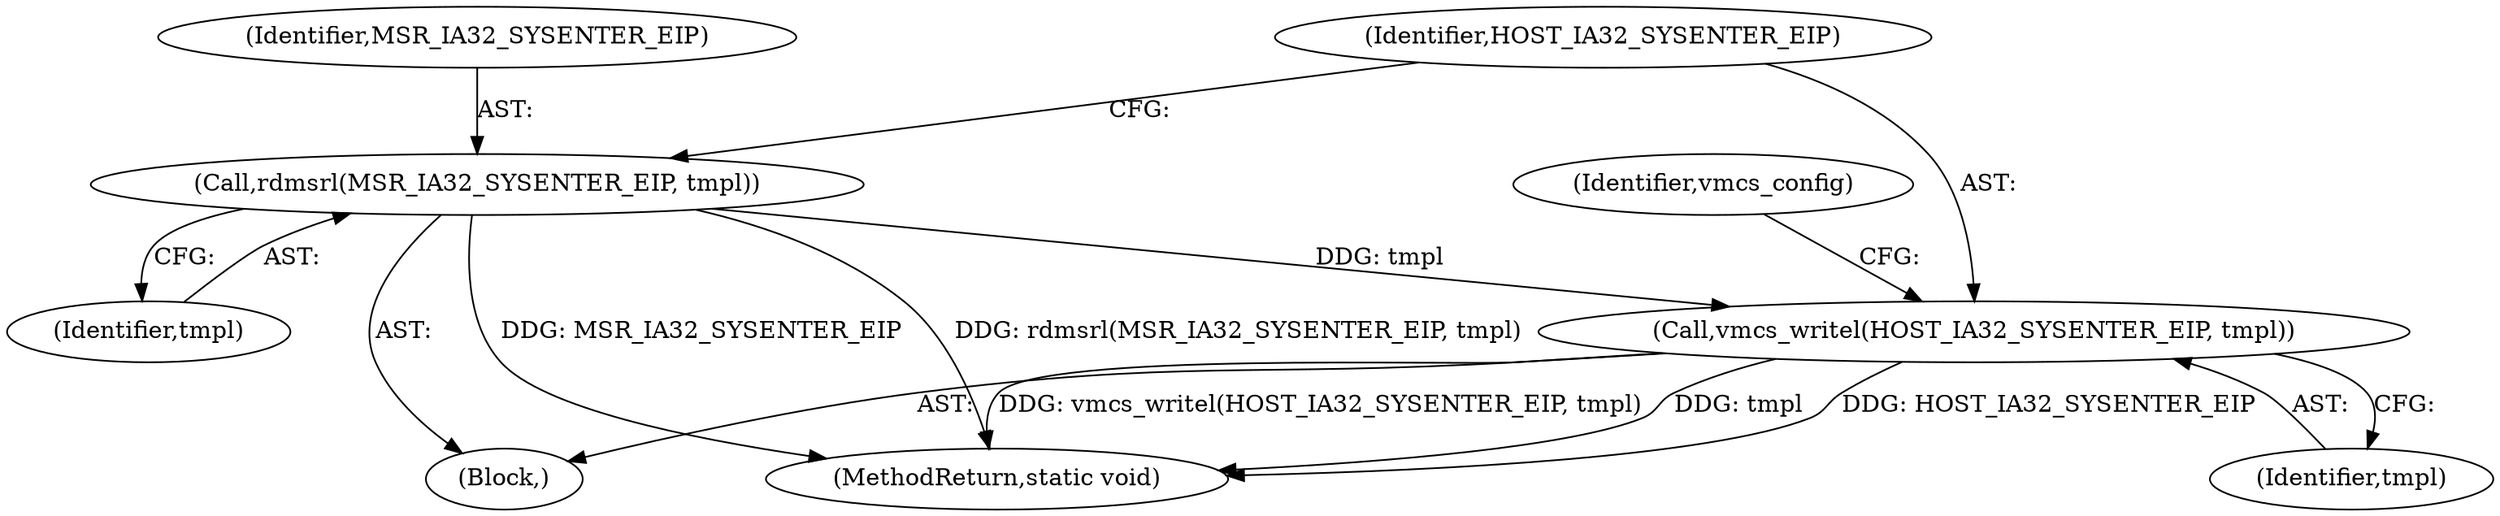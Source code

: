 digraph "0_linux_d974baa398f34393db76be45f7d4d04fbdbb4a0a@API" {
"1000187" [label="(Call,vmcs_writel(HOST_IA32_SYSENTER_EIP, tmpl))"];
"1000184" [label="(Call,rdmsrl(MSR_IA32_SYSENTER_EIP, tmpl))"];
"1000186" [label="(Identifier,tmpl)"];
"1000184" [label="(Call,rdmsrl(MSR_IA32_SYSENTER_EIP, tmpl))"];
"1000193" [label="(Identifier,vmcs_config)"];
"1000188" [label="(Identifier,HOST_IA32_SYSENTER_EIP)"];
"1000185" [label="(Identifier,MSR_IA32_SYSENTER_EIP)"];
"1000115" [label="(Block,)"];
"1000187" [label="(Call,vmcs_writel(HOST_IA32_SYSENTER_EIP, tmpl))"];
"1000210" [label="(MethodReturn,static void)"];
"1000189" [label="(Identifier,tmpl)"];
"1000187" -> "1000115"  [label="AST: "];
"1000187" -> "1000189"  [label="CFG: "];
"1000188" -> "1000187"  [label="AST: "];
"1000189" -> "1000187"  [label="AST: "];
"1000193" -> "1000187"  [label="CFG: "];
"1000187" -> "1000210"  [label="DDG: HOST_IA32_SYSENTER_EIP"];
"1000187" -> "1000210"  [label="DDG: vmcs_writel(HOST_IA32_SYSENTER_EIP, tmpl)"];
"1000187" -> "1000210"  [label="DDG: tmpl"];
"1000184" -> "1000187"  [label="DDG: tmpl"];
"1000184" -> "1000115"  [label="AST: "];
"1000184" -> "1000186"  [label="CFG: "];
"1000185" -> "1000184"  [label="AST: "];
"1000186" -> "1000184"  [label="AST: "];
"1000188" -> "1000184"  [label="CFG: "];
"1000184" -> "1000210"  [label="DDG: MSR_IA32_SYSENTER_EIP"];
"1000184" -> "1000210"  [label="DDG: rdmsrl(MSR_IA32_SYSENTER_EIP, tmpl)"];
}
